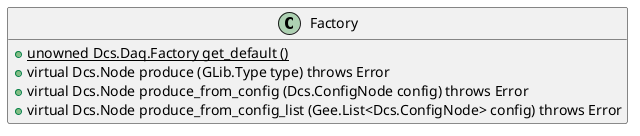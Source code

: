 /'
 '  UML include file for DAQ.Factory class
 '/

@startuml

hide class fields

class Factory {
    +{static} unowned Dcs.Daq.Factory get_default ()
    +virtual Dcs.Node produce (GLib.Type type) throws Error
    +virtual Dcs.Node produce_from_config (Dcs.ConfigNode config) throws Error
    +virtual Dcs.Node produce_from_config_list (Gee.List<Dcs.ConfigNode> config) throws Error
}

@enduml
